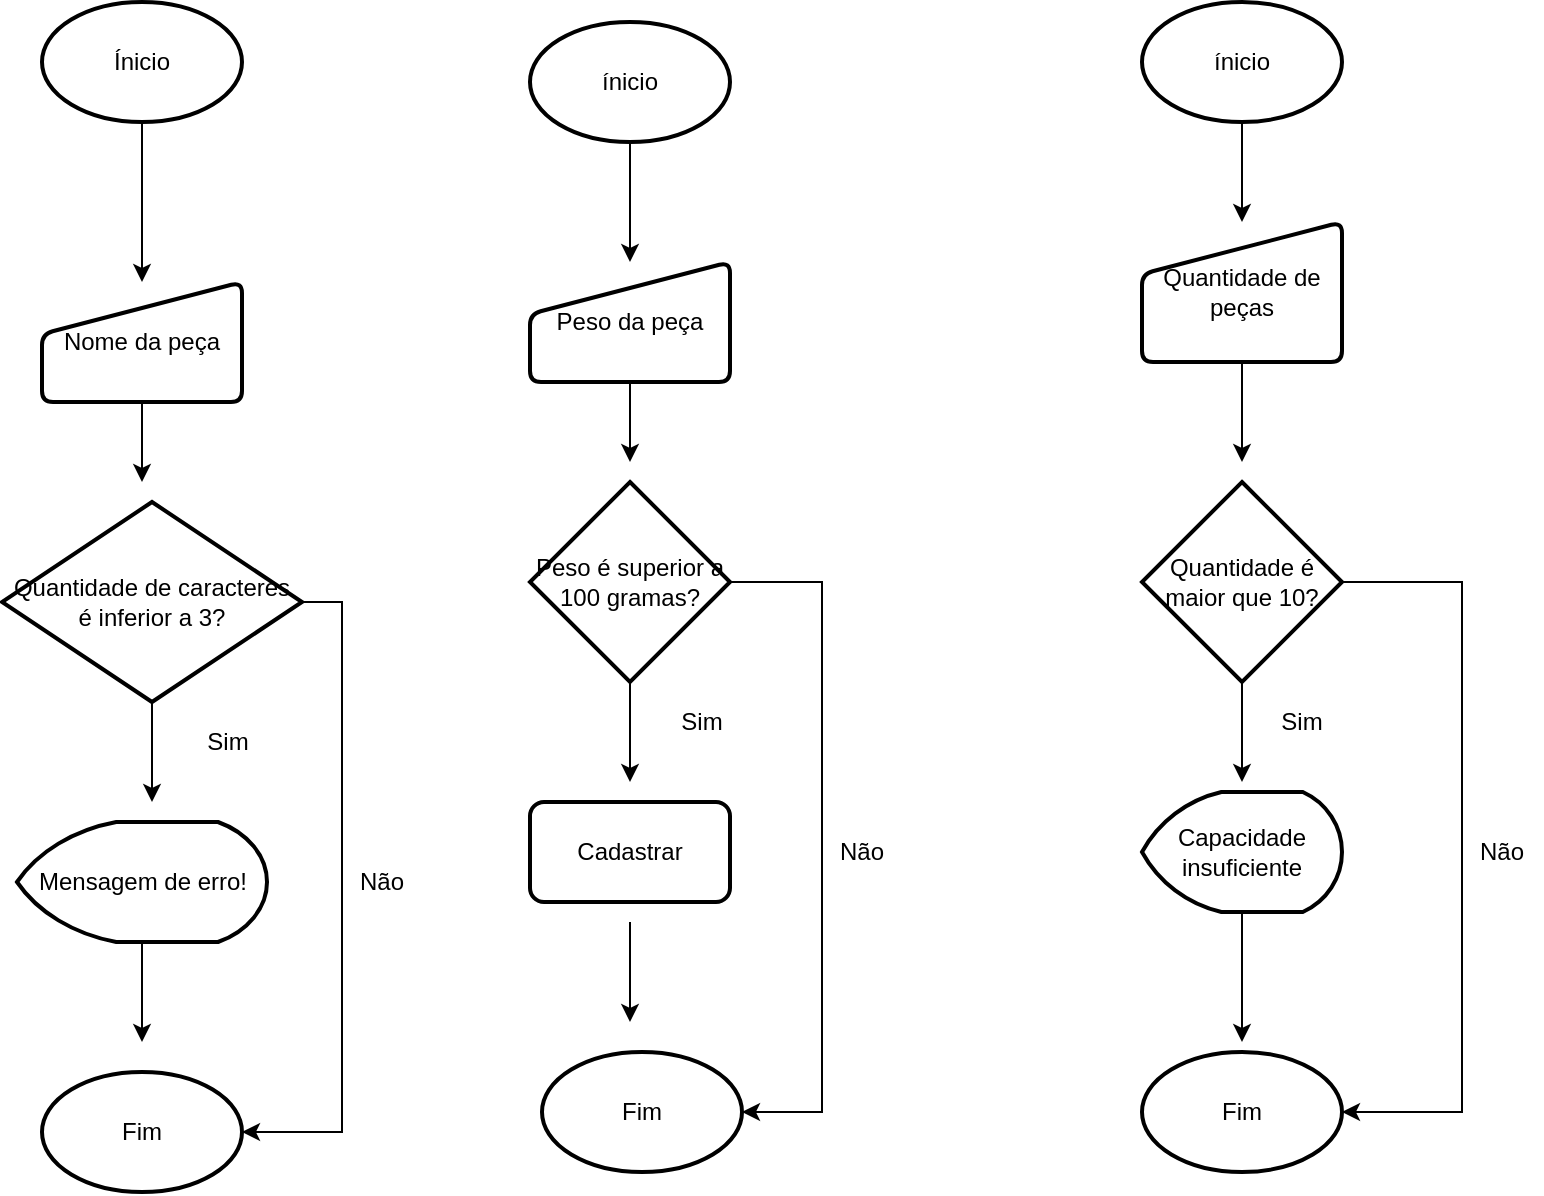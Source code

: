 <mxfile version="15.2.7" type="device"><diagram id="O58xlBIblsaRTeKcSl06" name="Page-1"><mxGraphModel dx="1422" dy="737" grid="1" gridSize="10" guides="1" tooltips="1" connect="1" arrows="1" fold="1" page="1" pageScale="1" pageWidth="827" pageHeight="1169" math="0" shadow="0"><root><mxCell id="0"/><mxCell id="1" parent="0"/><mxCell id="u8gnEIl0foViHlID16_Z-37" style="edgeStyle=orthogonalEdgeStyle;rounded=0;orthogonalLoop=1;jettySize=auto;html=1;exitX=0.5;exitY=1;exitDx=0;exitDy=0;" edge="1" parent="1" source="u8gnEIl0foViHlID16_Z-4"><mxGeometry relative="1" as="geometry"><mxPoint x="120" y="260" as="targetPoint"/></mxGeometry></mxCell><mxCell id="u8gnEIl0foViHlID16_Z-4" value="&lt;font style=&quot;vertical-align: inherit&quot;&gt;&lt;font style=&quot;vertical-align: inherit&quot;&gt;Nome da peça&lt;/font&gt;&lt;/font&gt;" style="html=1;strokeWidth=2;shape=manualInput;whiteSpace=wrap;rounded=1;size=26;arcSize=11;" vertex="1" parent="1"><mxGeometry x="70" y="160" width="100" height="60" as="geometry"/></mxCell><mxCell id="u8gnEIl0foViHlID16_Z-6" style="edgeStyle=orthogonalEdgeStyle;rounded=0;orthogonalLoop=1;jettySize=auto;html=1;exitX=0.5;exitY=1;exitDx=0;exitDy=0;exitPerimeter=0;" edge="1" parent="1" source="u8gnEIl0foViHlID16_Z-5" target="u8gnEIl0foViHlID16_Z-4"><mxGeometry relative="1" as="geometry"/></mxCell><mxCell id="u8gnEIl0foViHlID16_Z-5" value="&lt;font style=&quot;vertical-align: inherit&quot;&gt;&lt;font style=&quot;vertical-align: inherit&quot;&gt;Ínicio&lt;br&gt;&lt;/font&gt;&lt;/font&gt;" style="strokeWidth=2;html=1;shape=mxgraph.flowchart.start_1;whiteSpace=wrap;" vertex="1" parent="1"><mxGeometry x="70" y="20" width="100" height="60" as="geometry"/></mxCell><mxCell id="u8gnEIl0foViHlID16_Z-77" style="edgeStyle=orthogonalEdgeStyle;rounded=0;orthogonalLoop=1;jettySize=auto;html=1;exitX=0.5;exitY=1;exitDx=0;exitDy=0;exitPerimeter=0;" edge="1" parent="1" source="u8gnEIl0foViHlID16_Z-7"><mxGeometry relative="1" as="geometry"><mxPoint x="125" y="420" as="targetPoint"/></mxGeometry></mxCell><mxCell id="u8gnEIl0foViHlID16_Z-78" style="edgeStyle=orthogonalEdgeStyle;rounded=0;orthogonalLoop=1;jettySize=auto;html=1;exitX=1;exitY=0.5;exitDx=0;exitDy=0;exitPerimeter=0;entryX=1;entryY=0.5;entryDx=0;entryDy=0;entryPerimeter=0;" edge="1" parent="1" source="u8gnEIl0foViHlID16_Z-7" target="u8gnEIl0foViHlID16_Z-12"><mxGeometry relative="1" as="geometry"/></mxCell><mxCell id="u8gnEIl0foViHlID16_Z-7" value="Quantidade de caracteres é inferior a 3?" style="strokeWidth=2;html=1;shape=mxgraph.flowchart.decision;whiteSpace=wrap;" vertex="1" parent="1"><mxGeometry x="50" y="270" width="150" height="100" as="geometry"/></mxCell><mxCell id="u8gnEIl0foViHlID16_Z-80" style="edgeStyle=orthogonalEdgeStyle;rounded=0;orthogonalLoop=1;jettySize=auto;html=1;exitX=0.5;exitY=1;exitDx=0;exitDy=0;exitPerimeter=0;" edge="1" parent="1" source="u8gnEIl0foViHlID16_Z-10"><mxGeometry relative="1" as="geometry"><mxPoint x="120" y="540" as="targetPoint"/></mxGeometry></mxCell><mxCell id="u8gnEIl0foViHlID16_Z-10" value="Mensagem de erro!" style="strokeWidth=2;html=1;shape=mxgraph.flowchart.display;whiteSpace=wrap;" vertex="1" parent="1"><mxGeometry x="57.5" y="430" width="125" height="60" as="geometry"/></mxCell><mxCell id="u8gnEIl0foViHlID16_Z-12" value="Fim" style="strokeWidth=2;html=1;shape=mxgraph.flowchart.start_1;whiteSpace=wrap;" vertex="1" parent="1"><mxGeometry x="70" y="555" width="100" height="60" as="geometry"/></mxCell><mxCell id="u8gnEIl0foViHlID16_Z-54" style="edgeStyle=orthogonalEdgeStyle;rounded=0;orthogonalLoop=1;jettySize=auto;html=1;exitX=0.5;exitY=1;exitDx=0;exitDy=0;exitPerimeter=0;entryX=0.5;entryY=0;entryDx=0;entryDy=0;" edge="1" parent="1" source="u8gnEIl0foViHlID16_Z-41" target="u8gnEIl0foViHlID16_Z-43"><mxGeometry relative="1" as="geometry"/></mxCell><mxCell id="u8gnEIl0foViHlID16_Z-41" value="ínicio" style="strokeWidth=2;html=1;shape=mxgraph.flowchart.start_1;whiteSpace=wrap;" vertex="1" parent="1"><mxGeometry x="314" y="30" width="100" height="60" as="geometry"/></mxCell><mxCell id="u8gnEIl0foViHlID16_Z-51" style="edgeStyle=orthogonalEdgeStyle;rounded=0;orthogonalLoop=1;jettySize=auto;html=1;exitX=0.5;exitY=1;exitDx=0;exitDy=0;" edge="1" parent="1" source="u8gnEIl0foViHlID16_Z-43"><mxGeometry relative="1" as="geometry"><mxPoint x="364" y="250" as="targetPoint"/></mxGeometry></mxCell><mxCell id="u8gnEIl0foViHlID16_Z-43" value="Peso da peça" style="html=1;strokeWidth=2;shape=manualInput;whiteSpace=wrap;rounded=1;size=26;arcSize=11;" vertex="1" parent="1"><mxGeometry x="314" y="150" width="100" height="60" as="geometry"/></mxCell><mxCell id="u8gnEIl0foViHlID16_Z-52" style="edgeStyle=orthogonalEdgeStyle;rounded=0;orthogonalLoop=1;jettySize=auto;html=1;exitX=0.5;exitY=1;exitDx=0;exitDy=0;exitPerimeter=0;" edge="1" parent="1" source="u8gnEIl0foViHlID16_Z-46"><mxGeometry relative="1" as="geometry"><mxPoint x="364" y="410" as="targetPoint"/></mxGeometry></mxCell><mxCell id="u8gnEIl0foViHlID16_Z-82" style="edgeStyle=orthogonalEdgeStyle;rounded=0;orthogonalLoop=1;jettySize=auto;html=1;exitX=1;exitY=0.5;exitDx=0;exitDy=0;exitPerimeter=0;entryX=1;entryY=0.5;entryDx=0;entryDy=0;entryPerimeter=0;" edge="1" parent="1" source="u8gnEIl0foViHlID16_Z-46" target="u8gnEIl0foViHlID16_Z-49"><mxGeometry relative="1" as="geometry"><Array as="points"><mxPoint x="460" y="310"/><mxPoint x="460" y="575"/></Array></mxGeometry></mxCell><mxCell id="u8gnEIl0foViHlID16_Z-46" value="Peso é superior a 100 gramas?" style="strokeWidth=2;html=1;shape=mxgraph.flowchart.decision;whiteSpace=wrap;" vertex="1" parent="1"><mxGeometry x="314" y="260" width="100" height="100" as="geometry"/></mxCell><mxCell id="u8gnEIl0foViHlID16_Z-53" style="edgeStyle=orthogonalEdgeStyle;rounded=0;orthogonalLoop=1;jettySize=auto;html=1;exitX=0.5;exitY=1;exitDx=0;exitDy=0;exitPerimeter=0;" edge="1" parent="1"><mxGeometry relative="1" as="geometry"><mxPoint x="364" y="530" as="targetPoint"/><mxPoint x="364" y="480" as="sourcePoint"/></mxGeometry></mxCell><mxCell id="u8gnEIl0foViHlID16_Z-49" value="Fim" style="strokeWidth=2;html=1;shape=mxgraph.flowchart.start_1;whiteSpace=wrap;" vertex="1" parent="1"><mxGeometry x="320" y="545" width="100" height="60" as="geometry"/></mxCell><mxCell id="u8gnEIl0foViHlID16_Z-55" value="Cadastrar" style="rounded=1;whiteSpace=wrap;html=1;absoluteArcSize=1;arcSize=14;strokeWidth=2;" vertex="1" parent="1"><mxGeometry x="314" y="420" width="100" height="50" as="geometry"/></mxCell><mxCell id="u8gnEIl0foViHlID16_Z-59" style="edgeStyle=orthogonalEdgeStyle;rounded=0;orthogonalLoop=1;jettySize=auto;html=1;exitX=0.5;exitY=1;exitDx=0;exitDy=0;exitPerimeter=0;entryX=0.5;entryY=0;entryDx=0;entryDy=0;" edge="1" parent="1" source="u8gnEIl0foViHlID16_Z-56" target="u8gnEIl0foViHlID16_Z-57"><mxGeometry relative="1" as="geometry"/></mxCell><mxCell id="u8gnEIl0foViHlID16_Z-56" value="ínicio" style="strokeWidth=2;html=1;shape=mxgraph.flowchart.start_1;whiteSpace=wrap;" vertex="1" parent="1"><mxGeometry x="620" y="20" width="100" height="60" as="geometry"/></mxCell><mxCell id="u8gnEIl0foViHlID16_Z-83" style="edgeStyle=orthogonalEdgeStyle;rounded=0;orthogonalLoop=1;jettySize=auto;html=1;exitX=0.5;exitY=1;exitDx=0;exitDy=0;" edge="1" parent="1" source="u8gnEIl0foViHlID16_Z-57"><mxGeometry relative="1" as="geometry"><mxPoint x="670" y="250" as="targetPoint"/></mxGeometry></mxCell><mxCell id="u8gnEIl0foViHlID16_Z-57" value="Quantidade de peças" style="html=1;strokeWidth=2;shape=manualInput;whiteSpace=wrap;rounded=1;size=26;arcSize=11;" vertex="1" parent="1"><mxGeometry x="620" y="130" width="100" height="70" as="geometry"/></mxCell><mxCell id="u8gnEIl0foViHlID16_Z-66" style="edgeStyle=orthogonalEdgeStyle;rounded=0;orthogonalLoop=1;jettySize=auto;html=1;exitX=0.5;exitY=1;exitDx=0;exitDy=0;exitPerimeter=0;" edge="1" parent="1" source="u8gnEIl0foViHlID16_Z-58"><mxGeometry relative="1" as="geometry"><mxPoint x="670" y="410" as="targetPoint"/></mxGeometry></mxCell><mxCell id="u8gnEIl0foViHlID16_Z-67" style="edgeStyle=orthogonalEdgeStyle;rounded=0;orthogonalLoop=1;jettySize=auto;html=1;exitX=1;exitY=0.5;exitDx=0;exitDy=0;exitPerimeter=0;entryX=1;entryY=0.5;entryDx=0;entryDy=0;entryPerimeter=0;" edge="1" parent="1" source="u8gnEIl0foViHlID16_Z-58" target="u8gnEIl0foViHlID16_Z-63"><mxGeometry relative="1" as="geometry"><Array as="points"><mxPoint x="780" y="310"/><mxPoint x="780" y="575"/></Array></mxGeometry></mxCell><mxCell id="u8gnEIl0foViHlID16_Z-58" value="Quantidade é maior que 10?" style="strokeWidth=2;html=1;shape=mxgraph.flowchart.decision;whiteSpace=wrap;rotation=0;" vertex="1" parent="1"><mxGeometry x="620" y="260" width="100" height="100" as="geometry"/></mxCell><mxCell id="u8gnEIl0foViHlID16_Z-64" style="edgeStyle=orthogonalEdgeStyle;rounded=0;orthogonalLoop=1;jettySize=auto;html=1;exitX=0.5;exitY=1;exitDx=0;exitDy=0;exitPerimeter=0;" edge="1" parent="1" source="u8gnEIl0foViHlID16_Z-62"><mxGeometry relative="1" as="geometry"><mxPoint x="670" y="540" as="targetPoint"/></mxGeometry></mxCell><mxCell id="u8gnEIl0foViHlID16_Z-62" value="Capacidade insuficiente" style="strokeWidth=2;html=1;shape=mxgraph.flowchart.display;whiteSpace=wrap;" vertex="1" parent="1"><mxGeometry x="620" y="415" width="100" height="60" as="geometry"/></mxCell><mxCell id="u8gnEIl0foViHlID16_Z-63" value="Fim" style="strokeWidth=2;html=1;shape=mxgraph.flowchart.start_1;whiteSpace=wrap;" vertex="1" parent="1"><mxGeometry x="620" y="545" width="100" height="60" as="geometry"/></mxCell><mxCell id="u8gnEIl0foViHlID16_Z-68" value="Não" style="text;html=1;strokeColor=none;fillColor=none;align=center;verticalAlign=middle;whiteSpace=wrap;rounded=0;" vertex="1" parent="1"><mxGeometry x="460" y="435" width="40" height="20" as="geometry"/></mxCell><mxCell id="u8gnEIl0foViHlID16_Z-69" value="Não" style="text;html=1;strokeColor=none;fillColor=none;align=center;verticalAlign=middle;whiteSpace=wrap;rounded=0;" vertex="1" parent="1"><mxGeometry x="780" y="435" width="40" height="20" as="geometry"/></mxCell><mxCell id="u8gnEIl0foViHlID16_Z-70" value="Sim" style="text;html=1;strokeColor=none;fillColor=none;align=center;verticalAlign=middle;whiteSpace=wrap;rounded=0;" vertex="1" parent="1"><mxGeometry x="680" y="370" width="40" height="20" as="geometry"/></mxCell><mxCell id="u8gnEIl0foViHlID16_Z-81" value="Não" style="text;html=1;strokeColor=none;fillColor=none;align=center;verticalAlign=middle;whiteSpace=wrap;rounded=0;" vertex="1" parent="1"><mxGeometry x="220" y="450" width="40" height="20" as="geometry"/></mxCell><mxCell id="u8gnEIl0foViHlID16_Z-84" value="Sim" style="text;html=1;strokeColor=none;fillColor=none;align=center;verticalAlign=middle;whiteSpace=wrap;rounded=0;" vertex="1" parent="1"><mxGeometry x="143" y="380" width="40" height="20" as="geometry"/></mxCell><mxCell id="u8gnEIl0foViHlID16_Z-85" value="Sim" style="text;html=1;strokeColor=none;fillColor=none;align=center;verticalAlign=middle;whiteSpace=wrap;rounded=0;" vertex="1" parent="1"><mxGeometry x="380" y="370" width="40" height="20" as="geometry"/></mxCell></root></mxGraphModel></diagram></mxfile>